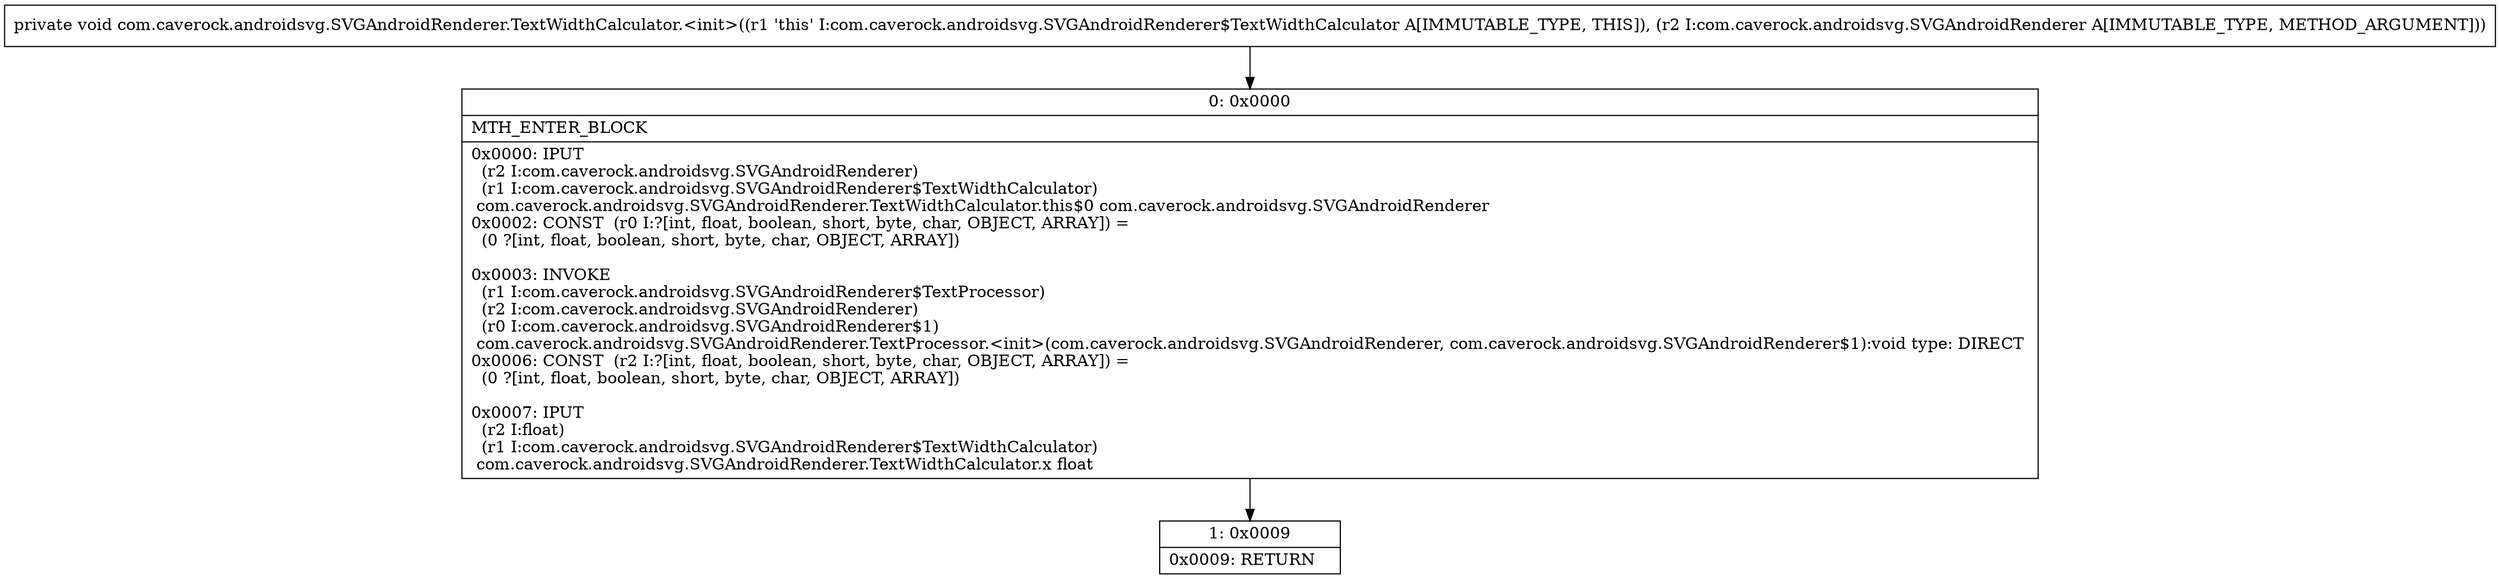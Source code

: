 digraph "CFG forcom.caverock.androidsvg.SVGAndroidRenderer.TextWidthCalculator.\<init\>(Lcom\/caverock\/androidsvg\/SVGAndroidRenderer;)V" {
Node_0 [shape=record,label="{0\:\ 0x0000|MTH_ENTER_BLOCK\l|0x0000: IPUT  \l  (r2 I:com.caverock.androidsvg.SVGAndroidRenderer)\l  (r1 I:com.caverock.androidsvg.SVGAndroidRenderer$TextWidthCalculator)\l com.caverock.androidsvg.SVGAndroidRenderer.TextWidthCalculator.this$0 com.caverock.androidsvg.SVGAndroidRenderer \l0x0002: CONST  (r0 I:?[int, float, boolean, short, byte, char, OBJECT, ARRAY]) = \l  (0 ?[int, float, boolean, short, byte, char, OBJECT, ARRAY])\l \l0x0003: INVOKE  \l  (r1 I:com.caverock.androidsvg.SVGAndroidRenderer$TextProcessor)\l  (r2 I:com.caverock.androidsvg.SVGAndroidRenderer)\l  (r0 I:com.caverock.androidsvg.SVGAndroidRenderer$1)\l com.caverock.androidsvg.SVGAndroidRenderer.TextProcessor.\<init\>(com.caverock.androidsvg.SVGAndroidRenderer, com.caverock.androidsvg.SVGAndroidRenderer$1):void type: DIRECT \l0x0006: CONST  (r2 I:?[int, float, boolean, short, byte, char, OBJECT, ARRAY]) = \l  (0 ?[int, float, boolean, short, byte, char, OBJECT, ARRAY])\l \l0x0007: IPUT  \l  (r2 I:float)\l  (r1 I:com.caverock.androidsvg.SVGAndroidRenderer$TextWidthCalculator)\l com.caverock.androidsvg.SVGAndroidRenderer.TextWidthCalculator.x float \l}"];
Node_1 [shape=record,label="{1\:\ 0x0009|0x0009: RETURN   \l}"];
MethodNode[shape=record,label="{private void com.caverock.androidsvg.SVGAndroidRenderer.TextWidthCalculator.\<init\>((r1 'this' I:com.caverock.androidsvg.SVGAndroidRenderer$TextWidthCalculator A[IMMUTABLE_TYPE, THIS]), (r2 I:com.caverock.androidsvg.SVGAndroidRenderer A[IMMUTABLE_TYPE, METHOD_ARGUMENT])) }"];
MethodNode -> Node_0;
Node_0 -> Node_1;
}

